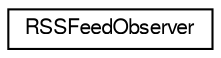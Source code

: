 digraph G
{
  edge [fontname="FreeSans",fontsize="10",labelfontname="FreeSans",labelfontsize="10"];
  node [fontname="FreeSans",fontsize="10",shape=record];
  rankdir=LR;
  Node1 [label="RSSFeedObserver",height=0.2,width=0.4,color="black", fillcolor="white", style="filled",URL="$d1/dd9/interfacecom_1_1scoreloop_1_1client_1_1android_1_1core_1_1addon_1_1_r_s_s_feed_observer.html"];
}
